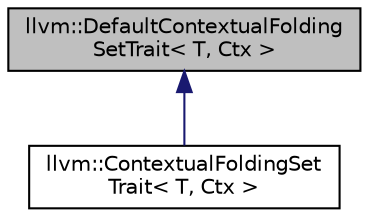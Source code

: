 digraph "llvm::DefaultContextualFoldingSetTrait&lt; T, Ctx &gt;"
{
 // LATEX_PDF_SIZE
  bgcolor="transparent";
  edge [fontname="Helvetica",fontsize="10",labelfontname="Helvetica",labelfontsize="10"];
  node [fontname="Helvetica",fontsize="10",shape="box"];
  Node1 [label="llvm::DefaultContextualFolding\lSetTrait\< T, Ctx \>",height=0.2,width=0.4,color="black", fillcolor="grey75", style="filled", fontcolor="black",tooltip="DefaultContextualFoldingSetTrait - Like DefaultFoldingSetTrait, but for ContextualFoldingSets."];
  Node1 -> Node2 [dir="back",color="midnightblue",fontsize="10",style="solid",fontname="Helvetica"];
  Node2 [label="llvm::ContextualFoldingSet\lTrait\< T, Ctx \>",height=0.2,width=0.4,color="black",URL="$structllvm_1_1ContextualFoldingSetTrait.html",tooltip="ContextualFoldingSetTrait - Like FoldingSetTrait, but for ContextualFoldingSets."];
}
